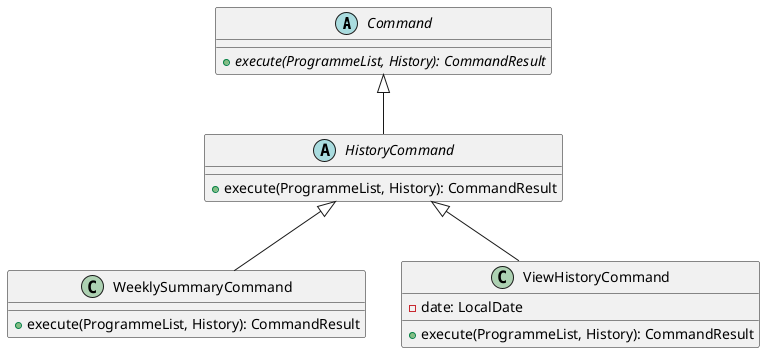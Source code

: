 @startuml
abstract class Command {
    + {abstract} execute(ProgrammeList, History): CommandResult
}

abstract class HistoryCommand {
    + execute(ProgrammeList, History): CommandResult
}

class WeeklySummaryCommand {
    + execute(ProgrammeList, History): CommandResult
}

class ViewHistoryCommand {
    - date: LocalDate
    + execute(ProgrammeList, History): CommandResult
}


Command <|-- HistoryCommand
HistoryCommand <|-- WeeklySummaryCommand
HistoryCommand <|-- ViewHistoryCommand

@enduml